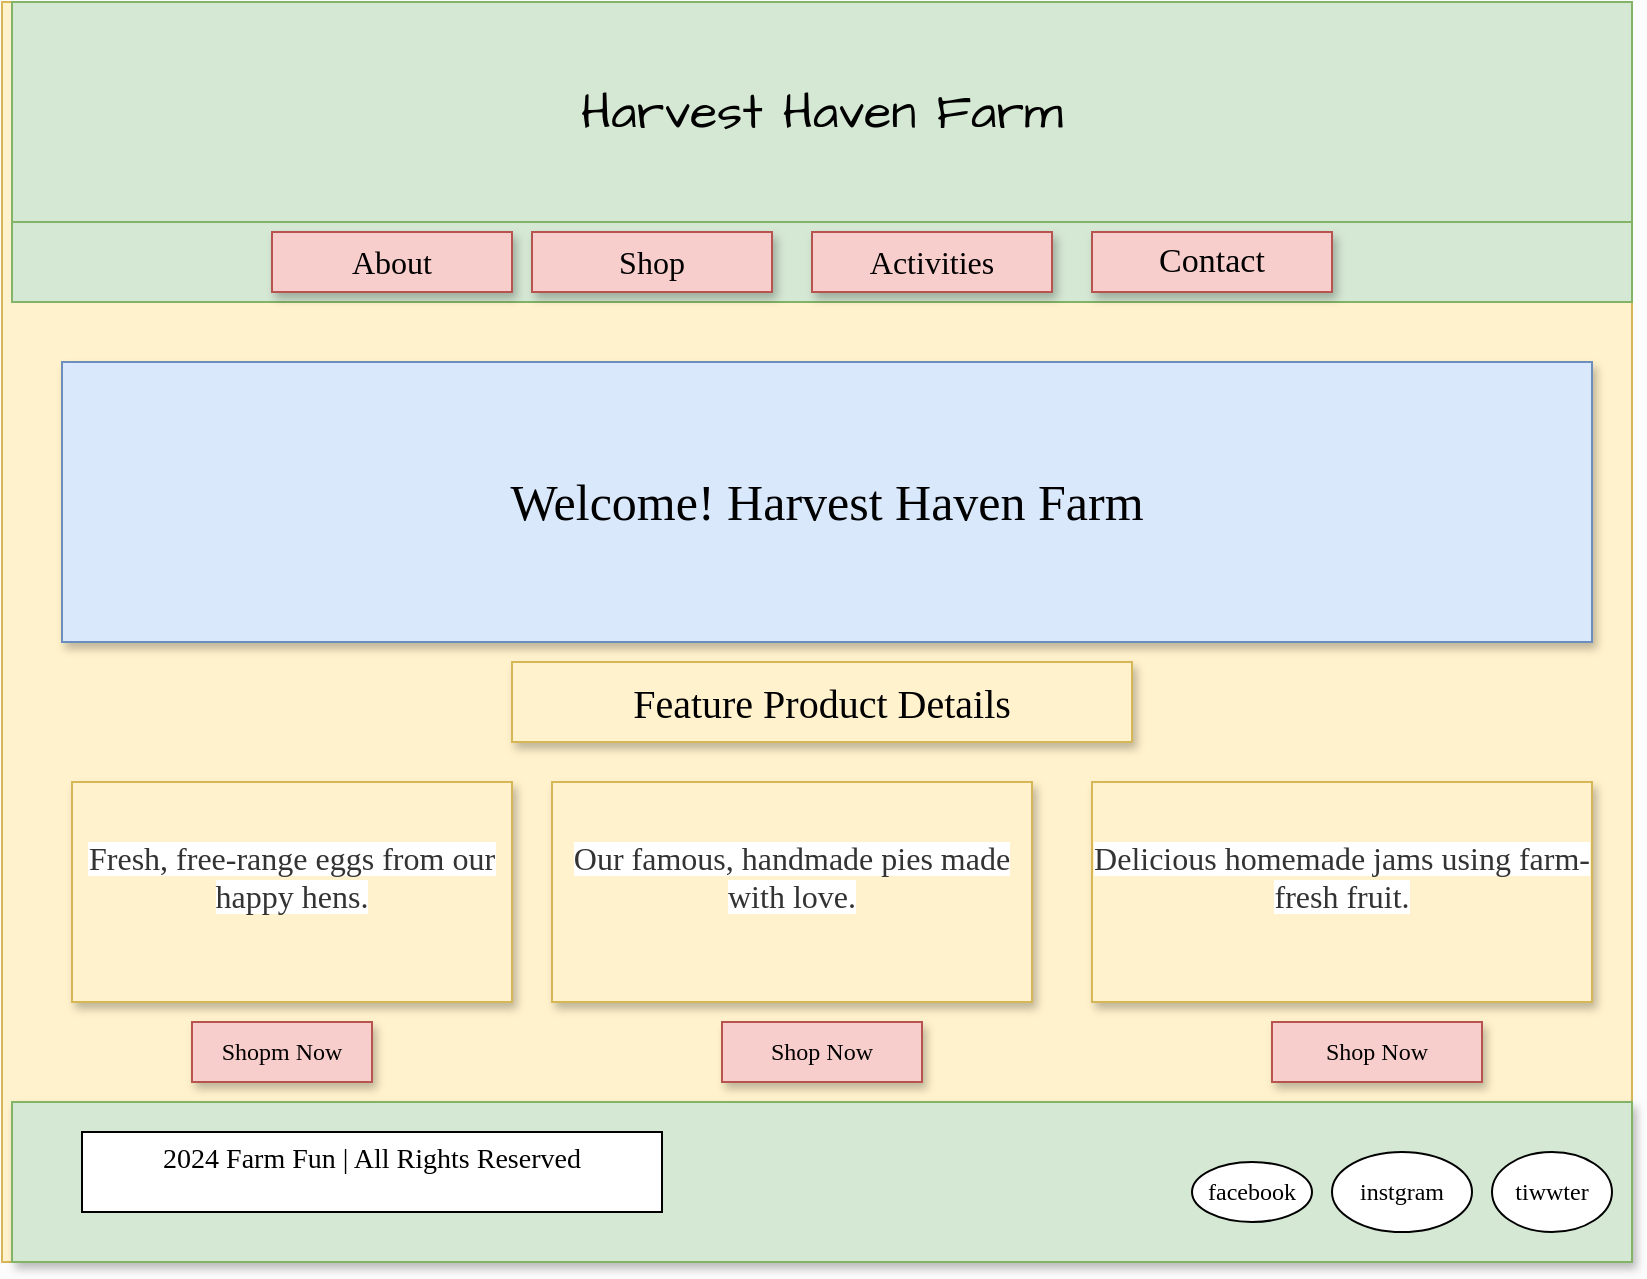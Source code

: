 <mxfile version="24.8.6" pages="6">
  <diagram name="Home_Page" id="fmbyX5czemfk-PiaFSsS">
    <mxGraphModel dx="1050" dy="1691" grid="1" gridSize="10" guides="1" tooltips="1" connect="1" arrows="1" fold="1" page="1" pageScale="1" pageWidth="827" pageHeight="1169" background="#fcfcfc" math="0" shadow="0">
      <root>
        <mxCell id="0" />
        <mxCell id="1" parent="0" />
        <mxCell id="stL2amJNzydux8UNaa-4-8" value="" style="rounded=0;whiteSpace=wrap;html=1;hachureGap=4;fontFamily=Architects Daughter;fontSource=https%3A%2F%2Ffonts.googleapis.com%2Fcss%3Ffamily%3DArchitects%2BDaughter;labelBackgroundColor=#bbeef2;labelBorderColor=default;textShadow=0;fillColor=#fff2cc;strokeColor=#d6b656;" parent="1" vertex="1">
          <mxGeometry x="5" y="-1150" width="815" height="630" as="geometry" />
        </mxCell>
        <mxCell id="stL2amJNzydux8UNaa-4-9" value="&lt;font style=&quot;font-size: 25px;&quot;&gt;Harvest Haven Farm&lt;/font&gt;" style="rounded=0;whiteSpace=wrap;html=1;hachureGap=4;fontFamily=Architects Daughter;fontSource=https%3A%2F%2Ffonts.googleapis.com%2Fcss%3Ffamily%3DArchitects%2BDaughter;fillColor=#d5e8d4;strokeColor=#82b366;" parent="1" vertex="1">
          <mxGeometry x="10" y="-1150" width="810" height="110" as="geometry" />
        </mxCell>
        <mxCell id="stL2amJNzydux8UNaa-4-10" value="" style="rounded=0;whiteSpace=wrap;html=1;hachureGap=4;fontFamily=Architects Daughter;fontSource=https%3A%2F%2Ffonts.googleapis.com%2Fcss%3Ffamily%3DArchitects%2BDaughter;fillColor=#d5e8d4;strokeColor=#82b366;" parent="1" vertex="1">
          <mxGeometry x="10" y="-1040" width="810" height="40" as="geometry" />
        </mxCell>
        <mxCell id="stL2amJNzydux8UNaa-4-11" value="&lt;font style=&quot;font-size: 16px;&quot;&gt;About&lt;/font&gt;" style="rounded=0;whiteSpace=wrap;html=1;hachureGap=4;fontFamily=Times New Roman;fillColor=#f8cecc;strokeColor=#b85450;shadow=1;" parent="1" vertex="1">
          <mxGeometry x="140" y="-1035" width="120" height="30" as="geometry" />
        </mxCell>
        <mxCell id="stL2amJNzydux8UNaa-4-12" value="&lt;font style=&quot;font-size: 16px;&quot;&gt;Shop&lt;/font&gt;" style="rounded=0;whiteSpace=wrap;html=1;hachureGap=4;fontFamily=Times New Roman;fillColor=#f8cecc;strokeColor=#b85450;shadow=1;" parent="1" vertex="1">
          <mxGeometry x="270" y="-1035" width="120" height="30" as="geometry" />
        </mxCell>
        <mxCell id="stL2amJNzydux8UNaa-4-13" value="&lt;font style=&quot;font-size: 16px;&quot;&gt;Activities&lt;/font&gt;" style="rounded=0;whiteSpace=wrap;html=1;hachureGap=4;fontFamily=Times New Roman;fillColor=#f8cecc;strokeColor=#b85450;shadow=1;" parent="1" vertex="1">
          <mxGeometry x="410" y="-1035" width="120" height="30" as="geometry" />
        </mxCell>
        <mxCell id="stL2amJNzydux8UNaa-4-15" value="&lt;font style=&quot;font-size: 17px;&quot;&gt;Contact&lt;/font&gt;" style="rounded=0;whiteSpace=wrap;html=1;hachureGap=4;fontFamily=Times New Roman;fillColor=#f8cecc;strokeColor=#b85450;shadow=1;" parent="1" vertex="1">
          <mxGeometry x="550" y="-1035" width="120" height="30" as="geometry" />
        </mxCell>
        <mxCell id="stL2amJNzydux8UNaa-4-16" value="&lt;font style=&quot;font-size: 25px;&quot;&gt;Welcome! Harvest Haven Farm&lt;/font&gt;" style="rounded=0;whiteSpace=wrap;html=1;hachureGap=4;fontFamily=Times New Roman;fillColor=#dae8fc;strokeColor=#6c8ebf;shadow=1;" parent="1" vertex="1">
          <mxGeometry x="35" y="-970" width="765" height="140" as="geometry" />
        </mxCell>
        <mxCell id="stL2amJNzydux8UNaa-4-17" value="&lt;font style=&quot;font-size: 20px;&quot;&gt;Feature Product Details&lt;/font&gt;" style="rounded=0;whiteSpace=wrap;html=1;hachureGap=4;fontFamily=Times New Roman;fillColor=#fff2cc;strokeColor=#d6b656;shadow=1;" parent="1" vertex="1">
          <mxGeometry x="260" y="-820" width="310" height="40" as="geometry" />
        </mxCell>
        <mxCell id="stL2amJNzydux8UNaa-4-18" value="&#xa;&lt;span style=&quot;color: rgb(51, 51, 51); font-size: 16px; font-style: normal; font-variant-ligatures: normal; font-variant-caps: normal; font-weight: 400; letter-spacing: normal; orphans: 2; text-align: center; text-indent: 0px; text-transform: none; widows: 2; word-spacing: 0px; -webkit-text-stroke-width: 0px; white-space: normal; background-color: rgb(255, 255, 255); text-decoration-thickness: initial; text-decoration-style: initial; text-decoration-color: initial; float: none; display: inline !important;&quot;&gt;Fresh, free-range eggs from our happy hens.&lt;/span&gt;&#xa;&#xa;" style="rounded=0;whiteSpace=wrap;html=1;hachureGap=4;fontFamily=Times New Roman;fillColor=#fff2cc;strokeColor=#d6b656;shadow=1;" parent="1" vertex="1">
          <mxGeometry x="40" y="-760" width="220" height="110" as="geometry" />
        </mxCell>
        <mxCell id="stL2amJNzydux8UNaa-4-19" value="&#xa;&lt;span style=&quot;color: rgb(51, 51, 51); font-size: 16px; font-style: normal; font-variant-ligatures: normal; font-variant-caps: normal; font-weight: 400; letter-spacing: normal; orphans: 2; text-align: center; text-indent: 0px; text-transform: none; widows: 2; word-spacing: 0px; -webkit-text-stroke-width: 0px; white-space: normal; background-color: rgb(255, 255, 255); text-decoration-thickness: initial; text-decoration-style: initial; text-decoration-color: initial; float: none; display: inline !important;&quot;&gt;Our famous, handmade pies made with love.&lt;/span&gt;&#xa;&#xa;" style="rounded=0;whiteSpace=wrap;html=1;hachureGap=4;fontFamily=Times New Roman;fillColor=#fff2cc;strokeColor=#d6b656;shadow=1;" parent="1" vertex="1">
          <mxGeometry x="280" y="-760" width="240" height="110" as="geometry" />
        </mxCell>
        <mxCell id="stL2amJNzydux8UNaa-4-20" value="&#xa;&lt;span style=&quot;color: rgb(51, 51, 51); font-size: 16px; font-style: normal; font-variant-ligatures: normal; font-variant-caps: normal; font-weight: 400; letter-spacing: normal; orphans: 2; text-align: center; text-indent: 0px; text-transform: none; widows: 2; word-spacing: 0px; -webkit-text-stroke-width: 0px; white-space: normal; background-color: rgb(255, 255, 255); text-decoration-thickness: initial; text-decoration-style: initial; text-decoration-color: initial; float: none; display: inline !important;&quot;&gt;Delicious homemade jams using farm-fresh fruit.&lt;/span&gt;&#xa;&#xa;" style="rounded=0;whiteSpace=wrap;html=1;hachureGap=4;fontFamily=Times New Roman;fillColor=#fff2cc;strokeColor=#d6b656;shadow=1;" parent="1" vertex="1">
          <mxGeometry x="550" y="-760" width="250" height="110" as="geometry" />
        </mxCell>
        <mxCell id="stL2amJNzydux8UNaa-4-21" value="Shopm Now" style="rounded=0;whiteSpace=wrap;html=1;hachureGap=4;fontFamily=Times New Roman;fillColor=#f8cecc;strokeColor=#b85450;shadow=1;" parent="1" vertex="1">
          <mxGeometry x="100" y="-640" width="90" height="30" as="geometry" />
        </mxCell>
        <mxCell id="stL2amJNzydux8UNaa-4-22" value="Shop Now" style="rounded=0;whiteSpace=wrap;html=1;hachureGap=4;fontFamily=Times New Roman;fillColor=#f8cecc;strokeColor=#b85450;shadow=1;" parent="1" vertex="1">
          <mxGeometry x="365" y="-640" width="100" height="30" as="geometry" />
        </mxCell>
        <mxCell id="stL2amJNzydux8UNaa-4-23" value="Shop Now" style="rounded=0;whiteSpace=wrap;html=1;hachureGap=4;fontFamily=Times New Roman;fillColor=#f8cecc;strokeColor=#b85450;shadow=1;" parent="1" vertex="1">
          <mxGeometry x="640" y="-640" width="105" height="30" as="geometry" />
        </mxCell>
        <mxCell id="stL2amJNzydux8UNaa-4-24" value="" style="rounded=0;whiteSpace=wrap;html=1;hachureGap=4;fontFamily=Architects Daughter;fontSource=https%3A%2F%2Ffonts.googleapis.com%2Fcss%3Ffamily%3DArchitects%2BDaughter;fillColor=#d5e8d4;strokeColor=#82b366;shadow=1;" parent="1" vertex="1">
          <mxGeometry x="10" y="-600" width="810" height="80" as="geometry" />
        </mxCell>
        <mxCell id="stL2amJNzydux8UNaa-4-25" value="&#xa;&lt;div style=&quot;color: rgb(0, 0, 0); background-color: rgb(255, 255, 255); font-weight: normal; font-size: 14px; line-height: 19px; white-space: pre;&quot;&gt;&lt;div&gt;&lt;span style=&quot;color: #000000;&quot;&gt;2024 Farm Fun | All Rights Reserved&lt;/span&gt;&lt;/div&gt;&lt;/div&gt;&#xa;&#xa;" style="rounded=0;whiteSpace=wrap;html=1;hachureGap=4;fontFamily=Times New Roman;" parent="1" vertex="1">
          <mxGeometry x="45" y="-585" width="290" height="40" as="geometry" />
        </mxCell>
        <mxCell id="stL2amJNzydux8UNaa-4-27" style="edgeStyle=orthogonalEdgeStyle;rounded=0;hachureGap=4;orthogonalLoop=1;jettySize=auto;html=1;exitX=0.5;exitY=1;exitDx=0;exitDy=0;fontFamily=Architects Daughter;fontSource=https%3A%2F%2Ffonts.googleapis.com%2Fcss%3Ffamily%3DArchitects%2BDaughter;" parent="1" source="stL2amJNzydux8UNaa-4-25" target="stL2amJNzydux8UNaa-4-25" edge="1">
          <mxGeometry relative="1" as="geometry" />
        </mxCell>
        <mxCell id="stL2amJNzydux8UNaa-4-29" value="facebook" style="ellipse;whiteSpace=wrap;html=1;rounded=0;hachureGap=4;fontFamily=Times New Roman;" parent="1" vertex="1">
          <mxGeometry x="600" y="-570" width="60" height="30" as="geometry" />
        </mxCell>
        <mxCell id="stL2amJNzydux8UNaa-4-30" value="instgram" style="ellipse;whiteSpace=wrap;html=1;rounded=0;hachureGap=4;fontFamily=Times New Roman;" parent="1" vertex="1">
          <mxGeometry x="670" y="-575" width="70" height="40" as="geometry" />
        </mxCell>
        <mxCell id="stL2amJNzydux8UNaa-4-31" value="tiwwter" style="ellipse;whiteSpace=wrap;html=1;rounded=0;hachureGap=4;fontFamily=Times New Roman;" parent="1" vertex="1">
          <mxGeometry x="750" y="-575" width="60" height="40" as="geometry" />
        </mxCell>
      </root>
    </mxGraphModel>
  </diagram>
  <diagram id="fo3j0X5MqCX0f6KBCO15" name="shop_Page">
    <mxGraphModel dx="3531" dy="1691" grid="1" gridSize="10" guides="1" tooltips="1" connect="1" arrows="1" fold="1" page="1" pageScale="1" pageWidth="827" pageHeight="1169" background="#FFFFFF" math="0" shadow="0">
      <root>
        <mxCell id="0" />
        <mxCell id="1" parent="0" />
        <mxCell id="8h6INSgTVHSgRxXgeTbt-1" value="" style="rounded=0;whiteSpace=wrap;html=1;hachureGap=4;fontFamily=Architects Daughter;fontSource=https%3A%2F%2Ffonts.googleapis.com%2Fcss%3Ffamily%3DArchitects%2BDaughter;labelBackgroundColor=none;labelBorderColor=none;textShadow=0;fillColor=#fff2cc;strokeColor=#d6b656;" parent="1" vertex="1">
          <mxGeometry x="-2475" y="-1163" width="815" height="640" as="geometry" />
        </mxCell>
        <mxCell id="8h6INSgTVHSgRxXgeTbt-2" value="&lt;font style=&quot;font-size: 25px;&quot;&gt;Harvest Haven Farm&lt;/font&gt;" style="rounded=0;whiteSpace=wrap;html=1;hachureGap=4;fontFamily=Times New Roman;labelBackgroundColor=none;fillColor=#d5e8d4;strokeColor=#82b366;shadow=1;" parent="1" vertex="1">
          <mxGeometry x="-2470" y="-1160" width="810" height="130" as="geometry" />
        </mxCell>
        <mxCell id="8h6INSgTVHSgRxXgeTbt-9" value="&lt;font style=&quot;font-size: 20px;&quot;&gt;Product Categories&lt;/font&gt;" style="rounded=0;whiteSpace=wrap;html=1;hachureGap=4;fontFamily=Times New Roman;labelBackgroundColor=none;fillColor=#d5e8d4;strokeColor=#82b366;shadow=1;" parent="1" vertex="1">
          <mxGeometry x="-2225" y="-970" width="310" height="40" as="geometry" />
        </mxCell>
        <mxCell id="8h6INSgTVHSgRxXgeTbt-10" value="&lt;div&gt;&lt;br&gt;&lt;/div&gt;&lt;div&gt;&lt;font&gt;Fresh Produce&lt;/font&gt;&lt;/div&gt;&lt;div style=&quot;font-size: 19px;&quot;&gt;Eggs, Vegetables&lt;/div&gt;" style="rounded=0;whiteSpace=wrap;html=1;hachureGap=4;fontFamily=Times New Roman;labelBackgroundColor=none;fillColor=#dae8fc;strokeColor=#6c8ebf;shadow=1;" parent="1" vertex="1">
          <mxGeometry x="-2430" y="-920" width="220" height="110" as="geometry" />
        </mxCell>
        <mxCell id="8h6INSgTVHSgRxXgeTbt-11" value="Dairy&lt;div style=&quot;font-size: 17px;&quot;&gt;Milk, Yogurt, Cheese&lt;/div&gt;" style="rounded=0;whiteSpace=wrap;html=1;hachureGap=4;fontFamily=Times New Roman;labelBackgroundColor=none;fillColor=#dae8fc;strokeColor=#6c8ebf;shadow=1;" parent="1" vertex="1">
          <mxGeometry x="-2190" y="-920" width="240" height="110" as="geometry" />
        </mxCell>
        <mxCell id="8h6INSgTVHSgRxXgeTbt-12" value="Baked Good&lt;div style=&quot;font-size: 18px;&quot;&gt;Bread,Cakes&lt;/div&gt;" style="rounded=0;whiteSpace=wrap;html=1;hachureGap=4;fontFamily=Times New Roman;labelBackgroundColor=none;fillColor=#dae8fc;strokeColor=#6c8ebf;shadow=1;" parent="1" vertex="1">
          <mxGeometry x="-1930" y="-920" width="250" height="110" as="geometry" />
        </mxCell>
        <mxCell id="8h6INSgTVHSgRxXgeTbt-16" value="" style="rounded=0;whiteSpace=wrap;html=1;hachureGap=4;fontFamily=Architects Daughter;fontSource=https%3A%2F%2Ffonts.googleapis.com%2Fcss%3Ffamily%3DArchitects%2BDaughter;labelBackgroundColor=none;fillColor=#d5e8d4;strokeColor=#82b366;glass=0;shadow=1;" parent="1" vertex="1">
          <mxGeometry x="-2470" y="-600" width="810" height="70" as="geometry" />
        </mxCell>
        <mxCell id="8h6INSgTVHSgRxXgeTbt-17" value="&#xa;&lt;div style=&quot;color: rgb(0, 0, 0); background-color: rgb(255, 255, 255); font-weight: normal; font-size: 14px; line-height: 19px; white-space: pre;&quot;&gt;&lt;div&gt;&lt;span style=&quot;color: #000000;&quot;&gt;2024 Farm Fun | All Rights Reserved&lt;/span&gt;&lt;/div&gt;&lt;/div&gt;&#xa;&#xa;" style="rounded=0;whiteSpace=wrap;html=1;hachureGap=4;fontFamily=Comic Sans MS;labelBackgroundColor=none;" parent="1" vertex="1">
          <mxGeometry x="-2450" y="-577.5" width="290" height="40" as="geometry" />
        </mxCell>
        <mxCell id="8h6INSgTVHSgRxXgeTbt-18" style="edgeStyle=orthogonalEdgeStyle;rounded=0;hachureGap=4;orthogonalLoop=1;jettySize=auto;html=1;exitX=0.5;exitY=1;exitDx=0;exitDy=0;fontFamily=Architects Daughter;fontSource=https%3A%2F%2Ffonts.googleapis.com%2Fcss%3Ffamily%3DArchitects%2BDaughter;labelBackgroundColor=none;fontColor=default;sketch=1;curveFitting=1;jiggle=2;" parent="1" source="8h6INSgTVHSgRxXgeTbt-17" target="8h6INSgTVHSgRxXgeTbt-17" edge="1">
          <mxGeometry relative="1" as="geometry" />
        </mxCell>
        <mxCell id="8h6INSgTVHSgRxXgeTbt-19" value="facebook" style="ellipse;whiteSpace=wrap;html=1;rounded=0;hachureGap=4;fontFamily=Architects Daughter;fontSource=https%3A%2F%2Ffonts.googleapis.com%2Fcss%3Ffamily%3DArchitects%2BDaughter;labelBackgroundColor=none;shadow=1;" parent="1" vertex="1">
          <mxGeometry x="-1890" y="-567.5" width="60" height="30" as="geometry" />
        </mxCell>
        <mxCell id="8h6INSgTVHSgRxXgeTbt-20" value="instgram" style="ellipse;whiteSpace=wrap;html=1;rounded=0;hachureGap=4;fontFamily=Architects Daughter;fontSource=https%3A%2F%2Ffonts.googleapis.com%2Fcss%3Ffamily%3DArchitects%2BDaughter;labelBackgroundColor=none;shadow=0;" parent="1" vertex="1">
          <mxGeometry x="-1820" y="-567.5" width="70" height="30" as="geometry" />
        </mxCell>
        <mxCell id="8h6INSgTVHSgRxXgeTbt-21" value="tiwwter" style="ellipse;whiteSpace=wrap;html=1;rounded=0;hachureGap=4;fontFamily=Architects Daughter;fontSource=https%3A%2F%2Ffonts.googleapis.com%2Fcss%3Ffamily%3DArchitects%2BDaughter;labelBackgroundColor=none;" parent="1" vertex="1">
          <mxGeometry x="-1740" y="-570" width="60" height="35" as="geometry" />
        </mxCell>
        <mxCell id="p0UAoPZw6l1sCbXbNOEr-1" value="&lt;font style=&quot;font-size: 16px;&quot;&gt;Pressve and Jams&lt;/font&gt;&lt;div style=&quot;font-size: 16px;&quot;&gt;&lt;font style=&quot;font-size: 16px;&quot;&gt;Jams ,Marmalade&lt;/font&gt;&lt;/div&gt;" style="rounded=0;whiteSpace=wrap;html=1;fontSize=16;labelBackgroundColor=none;fillColor=#dae8fc;strokeColor=#6c8ebf;shadow=1;fontFamily=Times New Roman;" parent="1" vertex="1">
          <mxGeometry x="-2350" y="-790" width="260" height="100" as="geometry" />
        </mxCell>
        <mxCell id="p0UAoPZw6l1sCbXbNOEr-2" value="Drinks&lt;div style=&quot;font-size: 16px;&quot;&gt;Fruit Juices,beer,wines&lt;/div&gt;" style="rounded=0;whiteSpace=wrap;html=1;fontFamily=Times New Roman;fontSize=16;labelBackgroundColor=none;fillColor=#dae8fc;strokeColor=#6c8ebf;shadow=1;" parent="1" vertex="1">
          <mxGeometry x="-2050" y="-790" width="250" height="100" as="geometry" />
        </mxCell>
        <mxCell id="eeyiyqwDeNA-F7RVP2jK-1" value="" style="rounded=0;whiteSpace=wrap;html=1;hachureGap=4;fontFamily=Architects Daughter;fontSource=https%3A%2F%2Ffonts.googleapis.com%2Fcss%3Ffamily%3DArchitects%2BDaughter;fillColor=#d5e8d4;strokeColor=#82b366;" parent="1" vertex="1">
          <mxGeometry x="-2475" y="-1030" width="815" height="40" as="geometry" />
        </mxCell>
        <mxCell id="WyIFpU_sg20MbyrWJk5H-1" value="&lt;font style=&quot;font-size: 16px;&quot;&gt;About&lt;/font&gt;" style="rounded=0;whiteSpace=wrap;html=1;hachureGap=4;fontFamily=Times New Roman;fillColor=#f8cecc;strokeColor=#b85450;shadow=1;" parent="1" vertex="1">
          <mxGeometry x="-2340" y="-1025" width="120" height="30" as="geometry" />
        </mxCell>
        <mxCell id="NLOPL3eFw6-nzh8ZpQQ_-1" value="&lt;font style=&quot;font-size: 16px;&quot;&gt;Shop&lt;/font&gt;" style="rounded=0;whiteSpace=wrap;html=1;hachureGap=4;fontFamily=Times New Roman;fillColor=#f8cecc;strokeColor=#b85450;shadow=1;" parent="1" vertex="1">
          <mxGeometry x="-2200" y="-1025" width="120" height="30" as="geometry" />
        </mxCell>
        <mxCell id="fsk35ZErYiR3mDQ8LhfF-1" value="&lt;font style=&quot;font-size: 16px;&quot;&gt;Activities&lt;/font&gt;" style="rounded=0;whiteSpace=wrap;html=1;hachureGap=4;fontFamily=Times New Roman;fillColor=#f8cecc;strokeColor=#b85450;shadow=1;" parent="1" vertex="1">
          <mxGeometry x="-2060" y="-1025" width="120" height="30" as="geometry" />
        </mxCell>
        <mxCell id="0RO5MOi82mkG7quUxxQM-1" value="&lt;font style=&quot;font-size: 17px;&quot;&gt;Contact&lt;/font&gt;" style="rounded=0;whiteSpace=wrap;html=1;hachureGap=4;fontFamily=Times New Roman;fillColor=#f8cecc;strokeColor=#b85450;shadow=1;" parent="1" vertex="1">
          <mxGeometry x="-1930" y="-1025" width="120" height="30" as="geometry" />
        </mxCell>
      </root>
    </mxGraphModel>
  </diagram>
  <diagram id="fbEF2v583dQ4DACiy_n0" name="Activities_Page">
    <mxGraphModel dx="1050" dy="1691" grid="1" gridSize="10" guides="1" tooltips="1" connect="1" arrows="1" fold="1" page="1" pageScale="1" pageWidth="827" pageHeight="1169" math="0" shadow="0">
      <root>
        <mxCell id="0" />
        <mxCell id="1" parent="0" />
        <mxCell id="1ohBkxemiJ0g98Dccg4C-1" style="edgeStyle=orthogonalEdgeStyle;rounded=0;sketch=1;hachureGap=4;jiggle=2;curveFitting=1;orthogonalLoop=1;jettySize=auto;html=1;exitX=0.5;exitY=1;exitDx=0;exitDy=0;fontFamily=Architects Daughter;fontSource=https%3A%2F%2Ffonts.googleapis.com%2Fcss%3Ffamily%3DArchitects%2BDaughter;" parent="1" source="2X-2HbokYUpBVhOpIJeJ-1" edge="1">
          <mxGeometry relative="1" as="geometry">
            <mxPoint x="525" y="270" as="targetPoint" />
          </mxGeometry>
        </mxCell>
        <mxCell id="2X-2HbokYUpBVhOpIJeJ-1" value="" style="rounded=0;whiteSpace=wrap;html=1;hachureGap=4;fontFamily=Architects Daughter;fontSource=https%3A%2F%2Ffonts.googleapis.com%2Fcss%3Ffamily%3DArchitects%2BDaughter;labelBackgroundColor=#bbeef2;labelBorderColor=none;textShadow=0;fillColor=#fff2cc;strokeColor=#d6b656;" parent="1" vertex="1">
          <mxGeometry x="105" y="-413" width="835" height="753" as="geometry" />
        </mxCell>
        <mxCell id="2X-2HbokYUpBVhOpIJeJ-2" value="&lt;font style=&quot;font-size: 25px;&quot;&gt;Harvest Haven Farm&lt;/font&gt;" style="rounded=0;whiteSpace=wrap;html=1;hachureGap=4;fontFamily=Times New Roman;fillColor=#d5e8d4;strokeColor=#82b366;shadow=1;" parent="1" vertex="1">
          <mxGeometry x="110" y="-413" width="830" height="130" as="geometry" />
        </mxCell>
        <mxCell id="2X-2HbokYUpBVhOpIJeJ-3" value="&lt;font style=&quot;font-size: 20px;&quot;&gt;Farm Activities&lt;/font&gt;" style="rounded=0;whiteSpace=wrap;html=1;hachureGap=4;fontFamily=Times New Roman;fillColor=#f8cecc;strokeColor=#b85450;shadow=1;" parent="1" vertex="1">
          <mxGeometry x="360" y="-270" width="310" height="40" as="geometry" />
        </mxCell>
        <mxCell id="2X-2HbokYUpBVhOpIJeJ-4" value="&lt;div&gt;&lt;br&gt;&lt;/div&gt;&lt;div&gt;&lt;div&gt;&lt;span style=&quot;font-size: 19px;&quot;&gt;Hayrides&lt;/span&gt;&lt;/div&gt;&lt;div&gt;&lt;span style=&quot;font-size: 19px;&quot;&gt;Take a fun ride around the farm! Available on weekends and during special seasons.&lt;/span&gt;&lt;/div&gt;&lt;/div&gt;" style="rounded=0;whiteSpace=wrap;html=1;hachureGap=4;fontFamily=Comic Sans MS;fillColor=#dae8fc;strokeColor=#6c8ebf;shadow=1;" parent="1" vertex="1">
          <mxGeometry x="150" y="-220" width="220" height="130" as="geometry" />
        </mxCell>
        <mxCell id="2X-2HbokYUpBVhOpIJeJ-5" value="&lt;br&gt;&lt;div style=&quot;font-size: 17px;&quot;&gt;&lt;div&gt;Pumpkin Picking&lt;/div&gt;&lt;div&gt;Autumn is the perfect time for pumpkin picking, with a variety of pumpkins to choose from.&lt;/div&gt;&lt;/div&gt;" style="rounded=0;whiteSpace=wrap;html=1;hachureGap=4;fontFamily=Comic Sans MS;fillColor=#dae8fc;strokeColor=#6c8ebf;shadow=1;" parent="1" vertex="1">
          <mxGeometry x="390" y="-220" width="240" height="130" as="geometry" />
        </mxCell>
        <mxCell id="2X-2HbokYUpBVhOpIJeJ-6" value="&lt;div style=&quot;font-size: 16px;&quot;&gt;Corn Maze&lt;/div&gt;&lt;div style=&quot;font-size: 16px;&quot;&gt;Get lost in our large corn maze, open in the fall and fun for all ages!&lt;/div&gt;" style="rounded=0;whiteSpace=wrap;html=1;hachureGap=4;fontFamily=Comic Sans MS;fillColor=#dae8fc;strokeColor=#6c8ebf;fontSize=16;shadow=1;" parent="1" vertex="1">
          <mxGeometry x="650" y="-220" width="250" height="130" as="geometry" />
        </mxCell>
        <mxCell id="2X-2HbokYUpBVhOpIJeJ-7" value="" style="rounded=0;whiteSpace=wrap;html=1;hachureGap=4;fontFamily=Architects Daughter;fontSource=https%3A%2F%2Ffonts.googleapis.com%2Fcss%3Ffamily%3DArchitects%2BDaughter;fillColor=#d5e8d4;strokeColor=#82b366;shadow=1;" parent="1" vertex="1">
          <mxGeometry x="110" y="250" width="830" height="80" as="geometry" />
        </mxCell>
        <mxCell id="2X-2HbokYUpBVhOpIJeJ-8" value="&#xa;&lt;div style=&quot;color: rgb(0, 0, 0); background-color: rgb(255, 255, 255); font-weight: normal; font-size: 14px; line-height: 19px; white-space: pre;&quot;&gt;&lt;div&gt;&lt;span style=&quot;color: #000000;&quot;&gt;2024 Farm Fun | All Rights Reserved&lt;/span&gt;&lt;/div&gt;&lt;/div&gt;&#xa;&#xa;" style="rounded=0;whiteSpace=wrap;html=1;hachureGap=4;fontFamily=Comic Sans MS;" parent="1" vertex="1">
          <mxGeometry x="140" y="265" width="290" height="40" as="geometry" />
        </mxCell>
        <mxCell id="2X-2HbokYUpBVhOpIJeJ-9" style="edgeStyle=orthogonalEdgeStyle;rounded=0;hachureGap=4;orthogonalLoop=1;jettySize=auto;html=1;exitX=0.5;exitY=1;exitDx=0;exitDy=0;fontFamily=Architects Daughter;fontSource=https%3A%2F%2Ffonts.googleapis.com%2Fcss%3Ffamily%3DArchitects%2BDaughter;" parent="1" source="2X-2HbokYUpBVhOpIJeJ-8" target="2X-2HbokYUpBVhOpIJeJ-8" edge="1">
          <mxGeometry relative="1" as="geometry" />
        </mxCell>
        <mxCell id="2X-2HbokYUpBVhOpIJeJ-10" value="facebook" style="ellipse;whiteSpace=wrap;html=1;rounded=0;hachureGap=4;fontFamily=Architects Daughter;fontSource=https%3A%2F%2Ffonts.googleapis.com%2Fcss%3Ffamily%3DArchitects%2BDaughter;" parent="1" vertex="1">
          <mxGeometry x="680" y="275" width="60" height="30" as="geometry" />
        </mxCell>
        <mxCell id="2X-2HbokYUpBVhOpIJeJ-11" value="instgram" style="ellipse;whiteSpace=wrap;html=1;rounded=0;hachureGap=4;fontFamily=Architects Daughter;fontSource=https%3A%2F%2Ffonts.googleapis.com%2Fcss%3Ffamily%3DArchitects%2BDaughter;" parent="1" vertex="1">
          <mxGeometry x="750" y="270" width="70" height="40" as="geometry" />
        </mxCell>
        <mxCell id="2X-2HbokYUpBVhOpIJeJ-12" value="tiwwter" style="ellipse;whiteSpace=wrap;html=1;rounded=0;hachureGap=4;fontFamily=Architects Daughter;fontSource=https%3A%2F%2Ffonts.googleapis.com%2Fcss%3Ffamily%3DArchitects%2BDaughter;" parent="1" vertex="1">
          <mxGeometry x="830" y="270" width="60" height="40" as="geometry" />
        </mxCell>
        <mxCell id="2X-2HbokYUpBVhOpIJeJ-13" value="&lt;div style=&quot;font-size: 16px;&quot;&gt;&lt;div&gt;&lt;font face=&quot;Comic Sans MS&quot;&gt;Animal Visits&lt;/font&gt;&lt;/div&gt;&lt;div&gt;&lt;font face=&quot;Comic Sans MS&quot;&gt;Meet and feed our farm animals like goats, chickens, and pigs.&lt;/font&gt;&lt;/div&gt;&lt;/div&gt;" style="rounded=0;whiteSpace=wrap;html=1;fillColor=#dae8fc;strokeColor=#6c8ebf;fontSize=16;shadow=1;" parent="1" vertex="1">
          <mxGeometry x="150" y="-80" width="220" height="110" as="geometry" />
        </mxCell>
        <mxCell id="2X-2HbokYUpBVhOpIJeJ-14" value="&lt;div&gt;&lt;br&gt;&lt;/div&gt;&lt;div&gt;Farm Tool Play Areas&lt;/div&gt;&lt;div&gt;Let the kids play with safe, vintage farm tools to learn about farm life.&lt;/div&gt;&lt;div style=&quot;font-size: 16px;&quot;&gt;&lt;br&gt;&lt;/div&gt;" style="rounded=0;whiteSpace=wrap;html=1;fillColor=#dae8fc;strokeColor=#6c8ebf;fontFamily=Comic Sans MS;fontSize=16;shadow=1;" parent="1" vertex="1">
          <mxGeometry x="391.25" y="-80" width="237.5" height="110" as="geometry" />
        </mxCell>
        <mxCell id="LZl69I80H-_Vq7vxF478-2" value="&lt;div style=&quot;font-size: 15px;&quot;&gt;&lt;font style=&quot;font-size: 15px;&quot;&gt;Pick-Your-Own Produce&lt;/font&gt;&lt;/div&gt;&lt;div style=&quot;font-size: 15px;&quot;&gt;&lt;font style=&quot;font-size: 15px;&quot;&gt;Seasonally available fruits and vegetables, ready for you to pick and take home&lt;/font&gt;&lt;span style=&quot;font-size: 15px;&quot;&gt;.&lt;/span&gt;&lt;/div&gt;" style="rounded=0;whiteSpace=wrap;html=1;hachureGap=4;fontFamily=Comic Sans MS;fillColor=#dae8fc;strokeColor=#6c8ebf;shadow=1;fontSize=15;" parent="1" vertex="1">
          <mxGeometry x="650" y="-80" width="250" height="110" as="geometry" />
        </mxCell>
        <mxCell id="1dOA5HwqX5AarRgDxDhU-1" value="Event Calendar&#xa;Check out our seasonal events and special farm festivals:&#xa;&#xa;&#xa;Fall Harvest Festival - October&#xa;Winter Wonderland - December&#xa;Spring Planting Party - April&#xa;Summer Family Picnic - July" style="rounded=0;whiteSpace=wrap;html=1;hachureGap=4;fontFamily=Comic Sans MS;shadow=1;fillColor=#d5e8d4;strokeColor=#82b366;fontSize=14;fontStyle=1" parent="1" vertex="1">
          <mxGeometry x="150" y="40" width="750" height="140" as="geometry" />
        </mxCell>
        <mxCell id="1dOA5HwqX5AarRgDxDhU-3" value="&lt;font style=&quot;font-size: 16px;&quot;&gt;Plan &lt;font style=&quot;font-size: 16px;&quot;&gt;Your &lt;/font&gt;Visit&lt;/font&gt;" style="rounded=0;whiteSpace=wrap;html=1;hachureGap=4;fontFamily=Architects Daughter;fontSource=https%3A%2F%2Ffonts.googleapis.com%2Fcss%3Ffamily%3DArchitects%2BDaughter;fillColor=#f8cecc;strokeColor=#b85450;shadow=1;" parent="1" vertex="1">
          <mxGeometry x="450" y="190" width="120" height="40" as="geometry" />
        </mxCell>
        <mxCell id="-aNUFulkYIYGl9ei9m3H-1" value="&lt;font style=&quot;font-size: 16px;&quot;&gt;About&lt;/font&gt;" style="rounded=0;whiteSpace=wrap;html=1;hachureGap=4;fontFamily=Times New Roman;fillColor=#f8cecc;strokeColor=#b85450;shadow=1;" parent="1" vertex="1">
          <mxGeometry x="240" y="-325" width="120" height="30" as="geometry" />
        </mxCell>
        <mxCell id="UyX-ddTpq-cXTnT3aJD_-1" value="&lt;font style=&quot;font-size: 16px;&quot;&gt;Shop&lt;/font&gt;" style="rounded=0;whiteSpace=wrap;html=1;hachureGap=4;fontFamily=Times New Roman;fillColor=#f8cecc;strokeColor=#b85450;shadow=1;" parent="1" vertex="1">
          <mxGeometry x="370" y="-325" width="120" height="30" as="geometry" />
        </mxCell>
        <mxCell id="IOu1j7Bf6qwGkmud5Fft-1" value="&lt;font style=&quot;font-size: 16px;&quot;&gt;Activities&lt;/font&gt;" style="rounded=0;whiteSpace=wrap;html=1;hachureGap=4;fontFamily=Times New Roman;fillColor=#f8cecc;strokeColor=#b85450;shadow=1;" parent="1" vertex="1">
          <mxGeometry x="510" y="-325" width="120" height="30" as="geometry" />
        </mxCell>
        <mxCell id="1L_B90X6H-8Nf_pWliOi-1" value="&lt;font style=&quot;font-size: 17px;&quot;&gt;Contact&lt;/font&gt;" style="rounded=0;whiteSpace=wrap;html=1;hachureGap=4;fontFamily=Times New Roman;fillColor=#f8cecc;strokeColor=#b85450;shadow=1;" parent="1" vertex="1">
          <mxGeometry x="650" y="-325" width="120" height="30" as="geometry" />
        </mxCell>
      </root>
    </mxGraphModel>
  </diagram>
  <diagram id="tC4CLoTdrybj0jYVTZKA" name="Contact Page">
    <mxGraphModel dx="1050" dy="2860" grid="1" gridSize="10" guides="1" tooltips="1" connect="1" arrows="1" fold="1" page="1" pageScale="1" pageWidth="827" pageHeight="1169" math="0" shadow="0">
      <root>
        <mxCell id="0" />
        <mxCell id="1" parent="0" />
        <mxCell id="GahuecInYYnBUlUauTgn-1" value="" style="rounded=0;whiteSpace=wrap;html=1;hachureGap=4;fontFamily=Times New Roman;labelBackgroundColor=#e3e7e8;labelBorderColor=none;textShadow=0;fillColor=#fff2cc;strokeColor=#d6b656;" parent="1" vertex="1">
          <mxGeometry x="5" y="-2335" width="815" height="1335" as="geometry" />
        </mxCell>
        <mxCell id="GahuecInYYnBUlUauTgn-2" value="&lt;font style=&quot;font-size: 25px;&quot;&gt;Harvest Haven Farm&lt;/font&gt;" style="rounded=0;whiteSpace=wrap;html=1;hachureGap=4;fontFamily=Architects Daughter;fontSource=https%3A%2F%2Ffonts.googleapis.com%2Fcss%3Ffamily%3DArchitects%2BDaughter;fillColor=#d5e8d4;strokeColor=#82b366;" parent="1" vertex="1">
          <mxGeometry x="10" y="-2335" width="810" height="105" as="geometry" />
        </mxCell>
        <mxCell id="GahuecInYYnBUlUauTgn-3" value="" style="rounded=0;whiteSpace=wrap;html=1;hachureGap=4;fontFamily=Architects Daughter;fontSource=https%3A%2F%2Ffonts.googleapis.com%2Fcss%3Ffamily%3DArchitects%2BDaughter;fillColor=#d5e8d4;strokeColor=#82b366;" parent="1" vertex="1">
          <mxGeometry x="8.75" y="-2235" width="811.25" height="40" as="geometry" />
        </mxCell>
        <mxCell id="GahuecInYYnBUlUauTgn-4" value="&lt;font style=&quot;font-size: 16px;&quot;&gt;About&lt;/font&gt;" style="rounded=0;whiteSpace=wrap;html=1;hachureGap=4;fontFamily=Architects Daughter;fontSource=https%3A%2F%2Ffonts.googleapis.com%2Fcss%3Ffamily%3DArchitects%2BDaughter;fillColor=#f8cecc;strokeColor=#b85450;shadow=1;" parent="1" vertex="1">
          <mxGeometry x="120" y="-2230" width="120" height="30" as="geometry" />
        </mxCell>
        <mxCell id="GahuecInYYnBUlUauTgn-5" value="&lt;font style=&quot;font-size: 16px;&quot;&gt;Shop&lt;/font&gt;" style="rounded=0;whiteSpace=wrap;html=1;hachureGap=4;fontFamily=Architects Daughter;fontSource=https%3A%2F%2Ffonts.googleapis.com%2Fcss%3Ffamily%3DArchitects%2BDaughter;fillColor=#f8cecc;strokeColor=#b85450;shadow=1;" parent="1" vertex="1">
          <mxGeometry x="270" y="-2230" width="120" height="30" as="geometry" />
        </mxCell>
        <mxCell id="GahuecInYYnBUlUauTgn-6" value="&lt;font style=&quot;font-size: 16px;&quot;&gt;Activities&lt;/font&gt;" style="rounded=0;whiteSpace=wrap;html=1;hachureGap=4;fontFamily=Architects Daughter;fontSource=https%3A%2F%2Ffonts.googleapis.com%2Fcss%3Ffamily%3DArchitects%2BDaughter;fillColor=#f8cecc;strokeColor=#b85450;shadow=1;" parent="1" vertex="1">
          <mxGeometry x="420" y="-2230" width="120" height="30" as="geometry" />
        </mxCell>
        <mxCell id="GahuecInYYnBUlUauTgn-7" value="&lt;font style=&quot;font-size: 17px;&quot;&gt;Contact&lt;/font&gt;" style="rounded=0;whiteSpace=wrap;html=1;hachureGap=4;fontFamily=Architects Daughter;fontSource=https%3A%2F%2Ffonts.googleapis.com%2Fcss%3Ffamily%3DArchitects%2BDaughter;fillColor=#f8cecc;strokeColor=#b85450;shadow=1;" parent="1" vertex="1">
          <mxGeometry x="560" y="-2230" width="120" height="30" as="geometry" />
        </mxCell>
        <mxCell id="GahuecInYYnBUlUauTgn-9" value="Contact Us" style="rounded=0;whiteSpace=wrap;html=1;hachureGap=4;fontFamily=Times New Roman;fillColor=#fff2cc;strokeColor=#d6b656;shadow=1;fontSize=22;" parent="1" vertex="1">
          <mxGeometry x="240" y="-2170" width="310" height="40" as="geometry" />
        </mxCell>
        <mxCell id="GahuecInYYnBUlUauTgn-10" value="Address&#xa;Abbington Farm, Abington, Biggar ML12 6RH" style="rounded=0;whiteSpace=wrap;html=1;hachureGap=4;fontFamily=Times New Roman;fillColor=#dae8fc;strokeColor=#6c8ebf;shadow=1;fontSize=15;" parent="1" vertex="1">
          <mxGeometry x="37.5" y="-2050" width="220" height="110" as="geometry" />
        </mxCell>
        <mxCell id="GahuecInYYnBUlUauTgn-11" value="Phone&#xa;01864 502501" style="rounded=0;whiteSpace=wrap;html=1;hachureGap=4;fontFamily=Times New Roman;fillColor=#dae8fc;strokeColor=#6c8ebf;shadow=1;fontSize=20;" parent="1" vertex="1">
          <mxGeometry x="293.5" y="-2050" width="230" height="110" as="geometry" />
        </mxCell>
        <UserObject label="Email&#xa;info@abbingtonfarm.com" id="GahuecInYYnBUlUauTgn-12">
          <mxCell style="rounded=0;whiteSpace=wrap;html=1;hachureGap=4;fontFamily=Times New Roman;fillColor=#dae8fc;strokeColor=#6c8ebf;shadow=1;fontSize=16;" parent="1" vertex="1">
            <mxGeometry x="560" y="-2050" width="230" height="110" as="geometry" />
          </mxCell>
        </UserObject>
        <mxCell id="GahuecInYYnBUlUauTgn-16" value="" style="rounded=0;whiteSpace=wrap;html=1;hachureGap=4;fontFamily=Architects Daughter;fontSource=https%3A%2F%2Ffonts.googleapis.com%2Fcss%3Ffamily%3DArchitects%2BDaughter;fillColor=#d5e8d4;strokeColor=#82b366;shadow=1;" parent="1" vertex="1">
          <mxGeometry x="10" y="-1090" width="810" height="80" as="geometry" />
        </mxCell>
        <mxCell id="GahuecInYYnBUlUauTgn-17" value="&#xa;&lt;div style=&quot;color: rgb(0, 0, 0); background-color: rgb(255, 255, 255); font-weight: normal; font-size: 14px; line-height: 19px; white-space: pre;&quot;&gt;&lt;div&gt;&lt;span style=&quot;color: #000000;&quot;&gt;2024 Farm Fun | All Rights Reserved&lt;/span&gt;&lt;/div&gt;&lt;/div&gt;&#xa;&#xa;" style="rounded=0;whiteSpace=wrap;html=1;hachureGap=4;fontFamily=Comic Sans MS;" parent="1" vertex="1">
          <mxGeometry x="30" y="-1060" width="290" height="40" as="geometry" />
        </mxCell>
        <mxCell id="GahuecInYYnBUlUauTgn-18" style="edgeStyle=orthogonalEdgeStyle;rounded=0;hachureGap=4;orthogonalLoop=1;jettySize=auto;html=1;exitX=0.5;exitY=1;exitDx=0;exitDy=0;fontFamily=Architects Daughter;fontSource=https%3A%2F%2Ffonts.googleapis.com%2Fcss%3Ffamily%3DArchitects%2BDaughter;" parent="1" source="GahuecInYYnBUlUauTgn-17" target="GahuecInYYnBUlUauTgn-17" edge="1">
          <mxGeometry relative="1" as="geometry" />
        </mxCell>
        <mxCell id="GahuecInYYnBUlUauTgn-19" value="facebook" style="ellipse;whiteSpace=wrap;html=1;rounded=0;hachureGap=4;fontFamily=Architects Daughter;fontSource=https%3A%2F%2Ffonts.googleapis.com%2Fcss%3Ffamily%3DArchitects%2BDaughter;" parent="1" vertex="1">
          <mxGeometry x="580" y="-1060" width="60" height="30" as="geometry" />
        </mxCell>
        <mxCell id="GahuecInYYnBUlUauTgn-20" value="instgram" style="ellipse;whiteSpace=wrap;html=1;rounded=0;hachureGap=4;fontFamily=Architects Daughter;fontSource=https%3A%2F%2Ffonts.googleapis.com%2Fcss%3Ffamily%3DArchitects%2BDaughter;" parent="1" vertex="1">
          <mxGeometry x="653" y="-1060" width="70" height="30" as="geometry" />
        </mxCell>
        <mxCell id="GahuecInYYnBUlUauTgn-21" value="tiwwter" style="ellipse;whiteSpace=wrap;html=1;rounded=0;hachureGap=4;fontFamily=Architects Daughter;fontSource=https%3A%2F%2Ffonts.googleapis.com%2Fcss%3Ffamily%3DArchitects%2BDaughter;" parent="1" vertex="1">
          <mxGeometry x="733" y="-1060" width="70" height="30" as="geometry" />
        </mxCell>
        <mxCell id="EN3Dmiqf5EVSih7V_GwP-4" value="Opening Times&#xa;Monday to Saturday: 8:00 AM – 5:00 PM&#xa;Sunday: 9:00 AM – 4:30 PM" style="rounded=0;whiteSpace=wrap;html=1;hachureGap=4;fontFamily=Times New Roman;fillColor=#f5f5f5;fontColor=#333333;strokeColor=#666666;shadow=0;fontSize=15;" parent="1" vertex="1">
          <mxGeometry x="40" y="-1930" width="740" height="150" as="geometry" />
        </mxCell>
        <mxCell id="EN3Dmiqf5EVSih7V_GwP-27" value="If you have any questions or inquiries, feel free to reach out to us. We&#39;re here to help!" style="rounded=0;whiteSpace=wrap;html=1;hachureGap=4;fontFamily=Times New Roman;fontSize=18;fillColor=#f5f5f5;fontColor=#333333;strokeColor=#666666;" parent="1" vertex="1">
          <mxGeometry x="101.25" y="-2120" width="660" height="40" as="geometry" />
        </mxCell>
        <mxCell id="EN3Dmiqf5EVSih7V_GwP-29" value="Get In Touch" style="text;html=1;align=center;verticalAlign=middle;whiteSpace=wrap;rounded=0;fontFamily=Times New Roman;fontSize=20;" parent="1" vertex="1">
          <mxGeometry x="340" y="-1760" width="140" height="30" as="geometry" />
        </mxCell>
        <mxCell id="EN3Dmiqf5EVSih7V_GwP-30" value="Name" style="text;html=1;align=center;verticalAlign=middle;whiteSpace=wrap;rounded=0;fontFamily=Times New Roman;fontSize=15;" parent="1" vertex="1">
          <mxGeometry x="67" y="-1710" width="70" height="30" as="geometry" />
        </mxCell>
        <mxCell id="EN3Dmiqf5EVSih7V_GwP-31" value="EMail" style="text;html=1;align=center;verticalAlign=middle;whiteSpace=wrap;rounded=0;fontFamily=Times New Roman;fontSize=15;" parent="1" vertex="1">
          <mxGeometry x="70" y="-1650" width="60" height="30" as="geometry" />
        </mxCell>
        <mxCell id="EN3Dmiqf5EVSih7V_GwP-32" value="Inquiry Time" style="text;html=1;align=center;verticalAlign=middle;whiteSpace=wrap;rounded=0;fontFamily=Times New Roman;fontSize=15;" parent="1" vertex="1">
          <mxGeometry x="67" y="-1590" width="100" height="30" as="geometry" />
        </mxCell>
        <mxCell id="EN3Dmiqf5EVSih7V_GwP-33" value="Message" style="text;html=1;align=center;verticalAlign=middle;whiteSpace=wrap;rounded=0;fontFamily=Times New Roman;fontSize=14;" parent="1" vertex="1">
          <mxGeometry x="72" y="-1527" width="60" height="30" as="geometry" />
        </mxCell>
        <mxCell id="EN3Dmiqf5EVSih7V_GwP-34" value="" style="rounded=0;whiteSpace=wrap;html=1;hachureGap=4;fontFamily=Architects Daughter;fontSource=https%3A%2F%2Ffonts.googleapis.com%2Fcss%3Ffamily%3DArchitects%2BDaughter;fillColor=#f5f5f5;fontColor=#333333;strokeColor=#666666;" parent="1" vertex="1">
          <mxGeometry x="67" y="-1500" width="683" height="170" as="geometry" />
        </mxCell>
        <mxCell id="EN3Dmiqf5EVSih7V_GwP-36" value="" style="rounded=0;whiteSpace=wrap;html=1;hachureGap=4;fontFamily=Architects Daughter;fontSource=https%3A%2F%2Ffonts.googleapis.com%2Fcss%3Ffamily%3DArchitects%2BDaughter;" parent="1" vertex="1">
          <mxGeometry x="67" y="-1620" width="683" height="30" as="geometry" />
        </mxCell>
        <mxCell id="EN3Dmiqf5EVSih7V_GwP-37" value="" style="rounded=0;whiteSpace=wrap;html=1;hachureGap=4;fontFamily=Architects Daughter;fontSource=https%3A%2F%2Ffonts.googleapis.com%2Fcss%3Ffamily%3DArchitects%2BDaughter;" parent="1" vertex="1">
          <mxGeometry x="70" y="-1680" width="680" height="30" as="geometry" />
        </mxCell>
        <mxCell id="EN3Dmiqf5EVSih7V_GwP-39" style="edgeStyle=orthogonalEdgeStyle;rounded=0;sketch=1;hachureGap=4;jiggle=2;curveFitting=1;orthogonalLoop=1;jettySize=auto;html=1;exitX=0.5;exitY=1;exitDx=0;exitDy=0;fontFamily=Times New Roman;" parent="1" source="EN3Dmiqf5EVSih7V_GwP-32" target="EN3Dmiqf5EVSih7V_GwP-32" edge="1">
          <mxGeometry relative="1" as="geometry" />
        </mxCell>
        <mxCell id="EN3Dmiqf5EVSih7V_GwP-52" value="Workflow" style="rounded=1;html=1;align=left;fontSize=12;spacingLeft=10;hachureGap=4;pointerEvents=0;fontFamily=Architects Daughter;fontSource=https%3A%2F%2Ffonts.googleapis.com%2Fcss%3Ffamily%3DArchitects%2BDaughter;" parent="1" vertex="1">
          <mxGeometry x="67" y="-1560" width="683" height="33" as="geometry" />
        </mxCell>
        <mxCell id="EN3Dmiqf5EVSih7V_GwP-53" value="" style="shape=triangle;direction=south;fillColor=#596780;strokeColor=none;html=1;sketch=0;hachureGap=4;pointerEvents=0;fontFamily=Architects Daughter;fontSource=https%3A%2F%2Ffonts.googleapis.com%2Fcss%3Ffamily%3DArchitects%2BDaughter;fontSize=20;jiggle=2;curveFitting=1;" parent="EN3Dmiqf5EVSih7V_GwP-52" vertex="1">
          <mxGeometry x="1" y="0.5" width="12" height="6" relative="1" as="geometry">
            <mxPoint x="-20" y="-3" as="offset" />
          </mxGeometry>
        </mxCell>
        <mxCell id="EN3Dmiqf5EVSih7V_GwP-63" value="&lt;h3&gt;&lt;font face=&quot;Times New Roman&quot;&gt;Send Message&lt;/font&gt;&lt;/h3&gt;" style="labelPosition=center;verticalLabelPosition=middle;align=center;html=1;shape=mxgraph.basic.shaded_button;dx=10;fillColor=#fff2cc;strokeColor=#d6b656;whiteSpace=wrap;hachureGap=4;fontFamily=Architects Daughter;fontSource=https%3A%2F%2Ffonts.googleapis.com%2Fcss%3Ffamily%3DArchitects%2BDaughter;" parent="1" vertex="1">
          <mxGeometry x="70" y="-1310" width="170" height="60" as="geometry" />
        </mxCell>
        <mxCell id="EN3Dmiqf5EVSih7V_GwP-67" value="" style="shape=image;html=1;verticalAlign=top;verticalLabelPosition=bottom;labelBackgroundColor=#ffffff;imageAspect=0;aspect=fixed;image=https://cdn2.iconfinder.com/data/icons/on-point-social-media/141/Maps-128.png;sketch=1;hachureGap=4;jiggle=2;curveFitting=1;fontFamily=Architects Daughter;fontSource=https%3A%2F%2Ffonts.googleapis.com%2Fcss%3Ffamily%3DArchitects%2BDaughter;" parent="1" vertex="1">
          <mxGeometry x="383.75" y="-1210" width="96.25" height="96.25" as="geometry" />
        </mxCell>
        <mxCell id="EN3Dmiqf5EVSih7V_GwP-71" value="&lt;h2&gt;&lt;font face=&quot;Times New Roman&quot;&gt;Find Us&lt;/font&gt;&lt;/h2&gt;" style="rounded=0;whiteSpace=wrap;html=1;hachureGap=4;fontFamily=Architects Daughter;fontSource=https%3A%2F%2Ffonts.googleapis.com%2Fcss%3Ffamily%3DArchitects%2BDaughter;" parent="1" vertex="1">
          <mxGeometry x="371.25" y="-1250" width="120" height="30" as="geometry" />
        </mxCell>
      </root>
    </mxGraphModel>
  </diagram>
  <diagram id="bTQTkLBvb8D2fl7QJFem" name="Cafe_Page">
    <mxGraphModel dx="1877" dy="1691" grid="1" gridSize="10" guides="1" tooltips="1" connect="1" arrows="1" fold="1" page="1" pageScale="1" pageWidth="827" pageHeight="1169" math="0" shadow="0">
      <root>
        <mxCell id="0" />
        <mxCell id="1" parent="0" />
        <mxCell id="CA9aW_esZc93GLnYOLxs-1" value="" style="rounded=0;whiteSpace=wrap;html=1;hachureGap=4;fontFamily=Architects Daughter;fontSource=https%3A%2F%2Ffonts.googleapis.com%2Fcss%3Ffamily%3DArchitects%2BDaughter;labelBackgroundColor=#bbeef2;labelBorderColor=default;textShadow=0;fillColor=#fff2cc;strokeColor=#d6b656;" vertex="1" parent="1">
          <mxGeometry x="10" y="-1030" width="815" height="1150" as="geometry" />
        </mxCell>
        <mxCell id="CA9aW_esZc93GLnYOLxs-2" value="&lt;font style=&quot;font-size: 25px;&quot;&gt;Harvest Haven Farm&lt;/font&gt;" style="rounded=0;whiteSpace=wrap;html=1;hachureGap=4;fontFamily=Architects Daughter;fontSource=https%3A%2F%2Ffonts.googleapis.com%2Fcss%3Ffamily%3DArchitects%2BDaughter;fillColor=#d5e8d4;strokeColor=#82b366;" vertex="1" parent="1">
          <mxGeometry x="12.5" y="-1155" width="810" height="110" as="geometry" />
        </mxCell>
        <mxCell id="CA9aW_esZc93GLnYOLxs-3" value="" style="rounded=0;whiteSpace=wrap;html=1;hachureGap=4;fontFamily=Architects Daughter;fontSource=https%3A%2F%2Ffonts.googleapis.com%2Fcss%3Ffamily%3DArchitects%2BDaughter;fillColor=#d5e8d4;strokeColor=#82b366;" vertex="1" parent="1">
          <mxGeometry x="12.5" y="-1045" width="810" height="40" as="geometry" />
        </mxCell>
        <mxCell id="CA9aW_esZc93GLnYOLxs-16" value="" style="rounded=0;whiteSpace=wrap;html=1;hachureGap=4;fontFamily=Architects Daughter;fontSource=https%3A%2F%2Ffonts.googleapis.com%2Fcss%3Ffamily%3DArchitects%2BDaughter;fillColor=#d5e8d4;strokeColor=#82b366;shadow=1;" vertex="1" parent="1">
          <mxGeometry x="9" width="810" height="110" as="geometry" />
        </mxCell>
        <mxCell id="CA9aW_esZc93GLnYOLxs-17" value="&#xa;&lt;div style=&quot;color: rgb(0, 0, 0); background-color: rgb(255, 255, 255); font-weight: normal; font-size: 14px; line-height: 19px; white-space: pre;&quot;&gt;&lt;div&gt;&lt;span style=&quot;color: #000000;&quot;&gt;2024 Farm Fun | All Rights Reserved&lt;/span&gt;&lt;/div&gt;&lt;/div&gt;&#xa;&#xa;" style="rounded=0;whiteSpace=wrap;html=1;hachureGap=4;fontFamily=Times New Roman;" vertex="1" parent="1">
          <mxGeometry x="10" y="60" width="290" height="40" as="geometry" />
        </mxCell>
        <mxCell id="CA9aW_esZc93GLnYOLxs-18" style="edgeStyle=orthogonalEdgeStyle;rounded=0;hachureGap=4;orthogonalLoop=1;jettySize=auto;html=1;exitX=0.5;exitY=1;exitDx=0;exitDy=0;fontFamily=Architects Daughter;fontSource=https%3A%2F%2Ffonts.googleapis.com%2Fcss%3Ffamily%3DArchitects%2BDaughter;" edge="1" parent="1" source="CA9aW_esZc93GLnYOLxs-17" target="CA9aW_esZc93GLnYOLxs-17">
          <mxGeometry relative="1" as="geometry" />
        </mxCell>
        <mxCell id="CA9aW_esZc93GLnYOLxs-19" value="facebook" style="ellipse;whiteSpace=wrap;html=1;rounded=0;hachureGap=4;fontFamily=Times New Roman;" vertex="1" parent="1">
          <mxGeometry x="580" y="60" width="60" height="40" as="geometry" />
        </mxCell>
        <mxCell id="CA9aW_esZc93GLnYOLxs-20" value="instgram" style="ellipse;whiteSpace=wrap;html=1;rounded=0;hachureGap=4;fontFamily=Times New Roman;" vertex="1" parent="1">
          <mxGeometry x="650" y="65" width="70" height="35" as="geometry" />
        </mxCell>
        <mxCell id="CA9aW_esZc93GLnYOLxs-21" value="tiwwter" style="ellipse;whiteSpace=wrap;html=1;rounded=0;hachureGap=4;fontFamily=Times New Roman;" vertex="1" parent="1">
          <mxGeometry x="735" y="60" width="60" height="40" as="geometry" />
        </mxCell>
        <mxCell id="CA9aW_esZc93GLnYOLxs-22" value="Gallary" style="text;html=1;align=center;verticalAlign=middle;whiteSpace=wrap;rounded=0;fontFamily=Times New Roman;fontStyle=1" vertex="1" parent="1">
          <mxGeometry x="560" y="-1035" width="60" height="30" as="geometry" />
        </mxCell>
        <mxCell id="CA9aW_esZc93GLnYOLxs-23" value="Cafe" style="text;html=1;align=center;verticalAlign=middle;whiteSpace=wrap;rounded=0;fontFamily=Times New Roman;fontStyle=1" vertex="1" parent="1">
          <mxGeometry x="460" y="-1035" width="60" height="30" as="geometry" />
        </mxCell>
        <mxCell id="CA9aW_esZc93GLnYOLxs-24" value="Activities" style="text;html=1;align=center;verticalAlign=middle;whiteSpace=wrap;rounded=0;fontFamily=Times New Roman;fontStyle=1" vertex="1" parent="1">
          <mxGeometry x="370" y="-1035" width="60" height="30" as="geometry" />
        </mxCell>
        <mxCell id="CA9aW_esZc93GLnYOLxs-25" value="Shop" style="text;html=1;align=center;verticalAlign=middle;whiteSpace=wrap;rounded=0;fontFamily=Times New Roman;fontStyle=1" vertex="1" parent="1">
          <mxGeometry x="270" y="-1035" width="60" height="30" as="geometry" />
        </mxCell>
        <mxCell id="CA9aW_esZc93GLnYOLxs-26" value="About Us" style="text;html=1;align=center;verticalAlign=middle;whiteSpace=wrap;rounded=0;fontFamily=Times New Roman;fontStyle=1" vertex="1" parent="1">
          <mxGeometry x="190" y="-1035" width="60" height="30" as="geometry" />
        </mxCell>
        <mxCell id="CA9aW_esZc93GLnYOLxs-27" value="Home" style="text;html=1;align=center;verticalAlign=middle;whiteSpace=wrap;rounded=0;fontFamily=Times New Roman;fontStyle=1" vertex="1" parent="1">
          <mxGeometry x="120" y="-1035" width="60" height="30" as="geometry" />
        </mxCell>
        <mxCell id="D6kGVyJ_DY71B1RN9QNL-1" value="Contact" style="text;html=1;align=center;verticalAlign=middle;whiteSpace=wrap;rounded=0;fontFamily=Times New Roman;fontStyle=1" vertex="1" parent="1">
          <mxGeometry x="640" y="-1035" width="60" height="30" as="geometry" />
        </mxCell>
        <mxCell id="B3NSNyXQFPj1kPfGNqCJ-8" value="" style="rounded=0;whiteSpace=wrap;html=1;hachureGap=4;fontFamily=Architects Daughter;fontSource=https%3A%2F%2Ffonts.googleapis.com%2Fcss%3Ffamily%3DArchitects%2BDaughter;fillColor=#f5f5f5;fontColor=#333333;strokeColor=#666666;" vertex="1" parent="1">
          <mxGeometry x="20" y="-915" width="780" height="160" as="geometry" />
        </mxCell>
        <mxCell id="B3NSNyXQFPj1kPfGNqCJ-9" value="Farm Cafe - Order Menu" style="text;html=1;align=center;verticalAlign=middle;whiteSpace=wrap;rounded=0;fontFamily=Times New Roman;fontStyle=1;fontSize=20;" vertex="1" parent="1">
          <mxGeometry x="250" y="-990" width="270" height="30" as="geometry" />
        </mxCell>
        <mxCell id="B3NSNyXQFPj1kPfGNqCJ-10" value="Select your items and place your order!" style="text;html=1;align=center;verticalAlign=middle;whiteSpace=wrap;rounded=0;fontFamily=Times New Roman;fontStyle=1" vertex="1" parent="1">
          <mxGeometry x="140" y="-950" width="520" height="30" as="geometry" />
        </mxCell>
        <mxCell id="B3NSNyXQFPj1kPfGNqCJ-13" value="Breakfast" style="text;html=1;align=center;verticalAlign=middle;whiteSpace=wrap;rounded=0;fontFamily=Times New Roman;fontStyle=1" vertex="1" parent="1">
          <mxGeometry x="5" y="-910" width="160" height="30" as="geometry" />
        </mxCell>
        <mxCell id="B3NSNyXQFPj1kPfGNqCJ-17" value="&lt;div&gt;Avocado Toast&lt;/div&gt;&lt;div&gt;&lt;br&gt;&lt;/div&gt;" style="text;html=1;align=center;verticalAlign=middle;whiteSpace=wrap;rounded=0;fontFamily=Times New Roman;" vertex="1" parent="1">
          <mxGeometry x="-20" y="-800" width="240" height="30" as="geometry" />
        </mxCell>
        <mxCell id="B3NSNyXQFPj1kPfGNqCJ-18" value="&lt;div&gt;Pancakes with Maple Syrup&lt;/div&gt;&lt;div&gt;&lt;br&gt;&lt;/div&gt;" style="text;html=1;align=center;verticalAlign=middle;whiteSpace=wrap;rounded=0;fontFamily=Times New Roman;" vertex="1" parent="1">
          <mxGeometry x="40" y="-840" width="190" height="30" as="geometry" />
        </mxCell>
        <mxCell id="B3NSNyXQFPj1kPfGNqCJ-19" value="Classic English Breakfast" style="text;html=1;align=center;verticalAlign=middle;whiteSpace=wrap;rounded=0;fontFamily=Times New Roman;" vertex="1" parent="1">
          <mxGeometry x="-30" y="-880" width="310" height="30" as="geometry" />
        </mxCell>
        <mxCell id="B3NSNyXQFPj1kPfGNqCJ-20" value="" style="rounded=0;whiteSpace=wrap;html=1;hachureGap=4;fontFamily=Architects Daughter;fontSource=https%3A%2F%2Ffonts.googleapis.com%2Fcss%3Ffamily%3DArchitects%2BDaughter;" vertex="1" parent="1">
          <mxGeometry x="390" y="-810" width="120" height="30" as="geometry" />
        </mxCell>
        <mxCell id="B3NSNyXQFPj1kPfGNqCJ-21" value="" style="rounded=0;whiteSpace=wrap;html=1;hachureGap=4;fontFamily=Architects Daughter;fontSource=https%3A%2F%2Ffonts.googleapis.com%2Fcss%3Ffamily%3DArchitects%2BDaughter;" vertex="1" parent="1">
          <mxGeometry x="390" y="-850" width="120" height="30" as="geometry" />
        </mxCell>
        <mxCell id="B3NSNyXQFPj1kPfGNqCJ-22" value="" style="rounded=0;whiteSpace=wrap;html=1;hachureGap=4;fontFamily=Architects Daughter;fontSource=https%3A%2F%2Ffonts.googleapis.com%2Fcss%3Ffamily%3DArchitects%2BDaughter;" vertex="1" parent="1">
          <mxGeometry x="390" y="-890" width="120" height="30" as="geometry" />
        </mxCell>
        <mxCell id="B3NSNyXQFPj1kPfGNqCJ-25" value="" style="rounded=0;whiteSpace=wrap;html=1;" vertex="1" parent="1">
          <mxGeometry x="720" y="-900" width="65" height="30" as="geometry" />
        </mxCell>
        <mxCell id="B3NSNyXQFPj1kPfGNqCJ-33" value="" style="rounded=0;whiteSpace=wrap;html=1;fillColor=#f5f5f5;fontColor=#333333;strokeColor=#666666;" vertex="1" parent="1">
          <mxGeometry x="20" y="-740" width="780" height="170" as="geometry" />
        </mxCell>
        <mxCell id="B3NSNyXQFPj1kPfGNqCJ-34" value="Fresh Juice" style="text;html=1;align=center;verticalAlign=middle;whiteSpace=wrap;rounded=0;" vertex="1" parent="1">
          <mxGeometry x="40" y="-614" width="80" height="30" as="geometry" />
        </mxCell>
        <mxCell id="B3NSNyXQFPj1kPfGNqCJ-35" value="Freshly Brewed Coffee" style="text;html=1;align=center;verticalAlign=middle;whiteSpace=wrap;rounded=0;" vertex="1" parent="1">
          <mxGeometry x="27.5" y="-710" width="145" height="30" as="geometry" />
        </mxCell>
        <mxCell id="B3NSNyXQFPj1kPfGNqCJ-37" value="Organic Tea" style="text;html=1;align=center;verticalAlign=middle;whiteSpace=wrap;rounded=0;" vertex="1" parent="1">
          <mxGeometry x="40" y="-650" width="80" height="30" as="geometry" />
        </mxCell>
        <mxCell id="B3NSNyXQFPj1kPfGNqCJ-38" value="Latte" style="text;html=1;align=center;verticalAlign=middle;whiteSpace=wrap;rounded=0;" vertex="1" parent="1">
          <mxGeometry x="40" y="-680" width="60" height="30" as="geometry" />
        </mxCell>
        <mxCell id="B3NSNyXQFPj1kPfGNqCJ-40" value="&lt;b&gt;Drinks&lt;/b&gt;" style="text;html=1;align=center;verticalAlign=middle;whiteSpace=wrap;rounded=0;" vertex="1" parent="1">
          <mxGeometry x="-20" y="-740" width="220" height="30" as="geometry" />
        </mxCell>
        <mxCell id="B3NSNyXQFPj1kPfGNqCJ-42" value="" style="rounded=0;whiteSpace=wrap;html=1;hachureGap=4;fontFamily=Architects Daughter;fontSource=https%3A%2F%2Ffonts.googleapis.com%2Fcss%3Ffamily%3DArchitects%2BDaughter;" vertex="1" parent="1">
          <mxGeometry x="390" y="-720" width="120" height="30" as="geometry" />
        </mxCell>
        <mxCell id="B3NSNyXQFPj1kPfGNqCJ-43" value="" style="rounded=0;whiteSpace=wrap;html=1;hachureGap=4;fontFamily=Architects Daughter;fontSource=https%3A%2F%2Ffonts.googleapis.com%2Fcss%3Ffamily%3DArchitects%2BDaughter;" vertex="1" parent="1">
          <mxGeometry x="390" y="-680" width="120" height="30" as="geometry" />
        </mxCell>
        <mxCell id="B3NSNyXQFPj1kPfGNqCJ-44" value="" style="rounded=0;whiteSpace=wrap;html=1;hachureGap=4;fontFamily=Architects Daughter;fontSource=https%3A%2F%2Ffonts.googleapis.com%2Fcss%3Ffamily%3DArchitects%2BDaughter;" vertex="1" parent="1">
          <mxGeometry x="390" y="-644" width="120" height="30" as="geometry" />
        </mxCell>
        <mxCell id="B3NSNyXQFPj1kPfGNqCJ-45" value="" style="rounded=0;whiteSpace=wrap;html=1;hachureGap=4;fontFamily=Architects Daughter;fontSource=https%3A%2F%2Ffonts.googleapis.com%2Fcss%3Ffamily%3DArchitects%2BDaughter;" vertex="1" parent="1">
          <mxGeometry x="390" y="-610" width="120" height="30" as="geometry" />
        </mxCell>
        <mxCell id="B3NSNyXQFPj1kPfGNqCJ-46" value="" style="rounded=0;whiteSpace=wrap;html=1;" vertex="1" parent="1">
          <mxGeometry x="720" y="-730" width="65" height="30" as="geometry" />
        </mxCell>
        <mxCell id="B3NSNyXQFPj1kPfGNqCJ-47" value="" style="rounded=0;whiteSpace=wrap;html=1;" vertex="1" parent="1">
          <mxGeometry x="720" y="-690" width="65" height="30" as="geometry" />
        </mxCell>
        <mxCell id="B3NSNyXQFPj1kPfGNqCJ-48" value="" style="rounded=0;whiteSpace=wrap;html=1;" vertex="1" parent="1">
          <mxGeometry x="720" y="-650" width="65" height="30" as="geometry" />
        </mxCell>
        <mxCell id="B3NSNyXQFPj1kPfGNqCJ-49" value="" style="rounded=0;whiteSpace=wrap;html=1;" vertex="1" parent="1">
          <mxGeometry x="720" y="-614" width="65" height="30" as="geometry" />
        </mxCell>
        <mxCell id="B3NSNyXQFPj1kPfGNqCJ-50" value="" style="rounded=0;whiteSpace=wrap;html=1;" vertex="1" parent="1">
          <mxGeometry x="722.5" y="-810" width="65" height="30" as="geometry" />
        </mxCell>
        <mxCell id="B3NSNyXQFPj1kPfGNqCJ-51" value="" style="rounded=0;whiteSpace=wrap;html=1;" vertex="1" parent="1">
          <mxGeometry x="722.5" y="-850" width="65" height="30" as="geometry" />
        </mxCell>
        <mxCell id="B3NSNyXQFPj1kPfGNqCJ-52" value="" style="rounded=0;whiteSpace=wrap;html=1;fillColor=#f5f5f5;fontColor=#333333;strokeColor=#666666;" vertex="1" parent="1">
          <mxGeometry x="20" y="-560" width="780" height="170" as="geometry" />
        </mxCell>
        <mxCell id="B3NSNyXQFPj1kPfGNqCJ-53" value="Snacks" style="text;html=1;align=center;verticalAlign=middle;whiteSpace=wrap;rounded=0;fontFamily=Times New Roman;fontStyle=1" vertex="1" parent="1">
          <mxGeometry y="-550" width="220" height="30" as="geometry" />
        </mxCell>
        <mxCell id="B3NSNyXQFPj1kPfGNqCJ-54" value="Homemade Cake of the Day" style="text;html=1;align=center;verticalAlign=middle;whiteSpace=wrap;rounded=0;" vertex="1" parent="1">
          <mxGeometry x="27.5" y="-510" width="182.5" height="30" as="geometry" />
        </mxCell>
        <mxCell id="B3NSNyXQFPj1kPfGNqCJ-55" value="&lt;div&gt;Soup of the Day&lt;/div&gt;&lt;div&gt;&lt;br&gt;&lt;/div&gt;" style="text;html=1;align=center;verticalAlign=middle;whiteSpace=wrap;rounded=0;" vertex="1" parent="1">
          <mxGeometry x="27.5" y="-480" width="145" height="30" as="geometry" />
        </mxCell>
        <mxCell id="B3NSNyXQFPj1kPfGNqCJ-56" value="Sandwiches" style="text;html=1;align=center;verticalAlign=middle;whiteSpace=wrap;rounded=0;" vertex="1" parent="1">
          <mxGeometry x="27.5" y="-450" width="145" height="30" as="geometry" />
        </mxCell>
        <mxCell id="B3NSNyXQFPj1kPfGNqCJ-58" value="" style="rounded=0;whiteSpace=wrap;html=1;hachureGap=4;fontFamily=Architects Daughter;fontSource=https%3A%2F%2Ffonts.googleapis.com%2Fcss%3Ffamily%3DArchitects%2BDaughter;" vertex="1" parent="1">
          <mxGeometry x="390" y="-520" width="120" height="30" as="geometry" />
        </mxCell>
        <mxCell id="B3NSNyXQFPj1kPfGNqCJ-59" value="" style="rounded=0;whiteSpace=wrap;html=1;hachureGap=4;fontFamily=Architects Daughter;fontSource=https%3A%2F%2Ffonts.googleapis.com%2Fcss%3Ffamily%3DArchitects%2BDaughter;" vertex="1" parent="1">
          <mxGeometry x="390" y="-480" width="120" height="30" as="geometry" />
        </mxCell>
        <mxCell id="B3NSNyXQFPj1kPfGNqCJ-60" value="" style="rounded=0;whiteSpace=wrap;html=1;hachureGap=4;fontFamily=Architects Daughter;fontSource=https%3A%2F%2Ffonts.googleapis.com%2Fcss%3Ffamily%3DArchitects%2BDaughter;" vertex="1" parent="1">
          <mxGeometry x="390" y="-440" width="120" height="30" as="geometry" />
        </mxCell>
        <mxCell id="B3NSNyXQFPj1kPfGNqCJ-62" value="" style="rounded=0;whiteSpace=wrap;html=1;" vertex="1" parent="1">
          <mxGeometry x="722.5" y="-530" width="65" height="30" as="geometry" />
        </mxCell>
        <mxCell id="B3NSNyXQFPj1kPfGNqCJ-63" value="" style="rounded=0;whiteSpace=wrap;html=1;" vertex="1" parent="1">
          <mxGeometry x="720" y="-490" width="65" height="30" as="geometry" />
        </mxCell>
        <mxCell id="B3NSNyXQFPj1kPfGNqCJ-64" style="edgeStyle=orthogonalEdgeStyle;rounded=0;orthogonalLoop=1;jettySize=auto;html=1;exitX=0.75;exitY=1;exitDx=0;exitDy=0;entryX=1;entryY=0.75;entryDx=0;entryDy=0;" edge="1" parent="1" source="B3NSNyXQFPj1kPfGNqCJ-63" target="B3NSNyXQFPj1kPfGNqCJ-63">
          <mxGeometry relative="1" as="geometry" />
        </mxCell>
        <mxCell id="B3NSNyXQFPj1kPfGNqCJ-65" value="" style="rounded=0;whiteSpace=wrap;html=1;" vertex="1" parent="1">
          <mxGeometry x="720" y="-450" width="65" height="30" as="geometry" />
        </mxCell>
        <mxCell id="B3NSNyXQFPj1kPfGNqCJ-68" value="" style="rounded=0;whiteSpace=wrap;html=1;fillColor=#f5f5f5;fontColor=#333333;strokeColor=#666666;" vertex="1" parent="1">
          <mxGeometry x="25" y="-370" width="770" height="350" as="geometry" />
        </mxCell>
        <mxCell id="p7EhapyS2IjZFabuflco-1" value="Your Order" style="text;html=1;align=center;verticalAlign=middle;whiteSpace=wrap;rounded=0;fontFamily=Times New Roman;fontStyle=1;fontSize=18;" vertex="1" parent="1">
          <mxGeometry x="352.5" y="-360" width="105" height="30" as="geometry" />
        </mxCell>
        <mxCell id="u4-v4cJCYwh3Xx1hrFzd-2" value="Text" style="text;html=1;align=center;verticalAlign=middle;whiteSpace=wrap;rounded=0;" vertex="1" parent="1">
          <mxGeometry x="380" y="-130" width="60" height="30" as="geometry" />
        </mxCell>
        <mxCell id="u4-v4cJCYwh3Xx1hrFzd-3" value="Text" style="text;html=1;align=center;verticalAlign=middle;whiteSpace=wrap;rounded=0;" vertex="1" parent="1">
          <mxGeometry x="380" y="-130" width="60" height="30" as="geometry" />
        </mxCell>
        <mxCell id="u4-v4cJCYwh3Xx1hrFzd-4" value="Name" style="text;html=1;align=center;verticalAlign=middle;whiteSpace=wrap;rounded=0;" vertex="1" parent="1">
          <mxGeometry x="40" y="-330" width="60" height="30" as="geometry" />
        </mxCell>
        <mxCell id="MjKbRHdIKOH5VzJDj_pP-1" value="" style="rounded=0;whiteSpace=wrap;html=1;" vertex="1" parent="1">
          <mxGeometry x="40" y="-300" width="730" height="30" as="geometry" />
        </mxCell>
        <mxCell id="MjKbRHdIKOH5VzJDj_pP-2" value="Email" style="text;html=1;align=center;verticalAlign=middle;whiteSpace=wrap;rounded=0;" vertex="1" parent="1">
          <mxGeometry x="40" y="-250" width="60" height="30" as="geometry" />
        </mxCell>
        <mxCell id="MjKbRHdIKOH5VzJDj_pP-3" value="" style="rounded=0;whiteSpace=wrap;html=1;" vertex="1" parent="1">
          <mxGeometry x="40" y="-220" width="730" height="30" as="geometry" />
        </mxCell>
        <mxCell id="MjKbRHdIKOH5VzJDj_pP-4" value="&#xa;&lt;div style=&quot;color: #000000;background-color: #ffffff;font-family: Consolas, &#39;Courier New&#39;, monospace;font-weight: normal;font-size: 14px;line-height: 19px;white-space: pre;&quot;&gt;&lt;div&gt;&lt;span style=&quot;color: #000000;&quot;&gt;Delivery Address:&lt;/span&gt;&lt;/div&gt;&lt;/div&gt;&#xa;&#xa;" style="text;html=1;align=center;verticalAlign=middle;whiteSpace=wrap;rounded=0;" vertex="1" parent="1">
          <mxGeometry x="40" y="-170" width="150" height="30" as="geometry" />
        </mxCell>
        <mxCell id="MjKbRHdIKOH5VzJDj_pP-5" value="" style="rounded=0;whiteSpace=wrap;html=1;" vertex="1" parent="1">
          <mxGeometry x="45" y="-145" width="715" height="35" as="geometry" />
        </mxCell>
        <mxCell id="MjKbRHdIKOH5VzJDj_pP-6" value="Button" style="labelPosition=center;verticalLabelPosition=middle;align=center;html=1;shape=mxgraph.basic.shaded_button;dx=10;fillColor=#E6E6E6;strokeColor=none;whiteSpace=wrap;" vertex="1" parent="1">
          <mxGeometry x="350" y="-100" width="140" height="60" as="geometry" />
        </mxCell>
      </root>
    </mxGraphModel>
  </diagram>
  <diagram id="X3l3AvmPXEPTO5tU5QwW" name="Page-6">
    <mxGraphModel dx="1050" dy="522" grid="1" gridSize="10" guides="1" tooltips="1" connect="1" arrows="1" fold="1" page="1" pageScale="1" pageWidth="827" pageHeight="1169" math="0" shadow="0">
      <root>
        <mxCell id="0" />
        <mxCell id="1" parent="0" />
      </root>
    </mxGraphModel>
  </diagram>
</mxfile>

